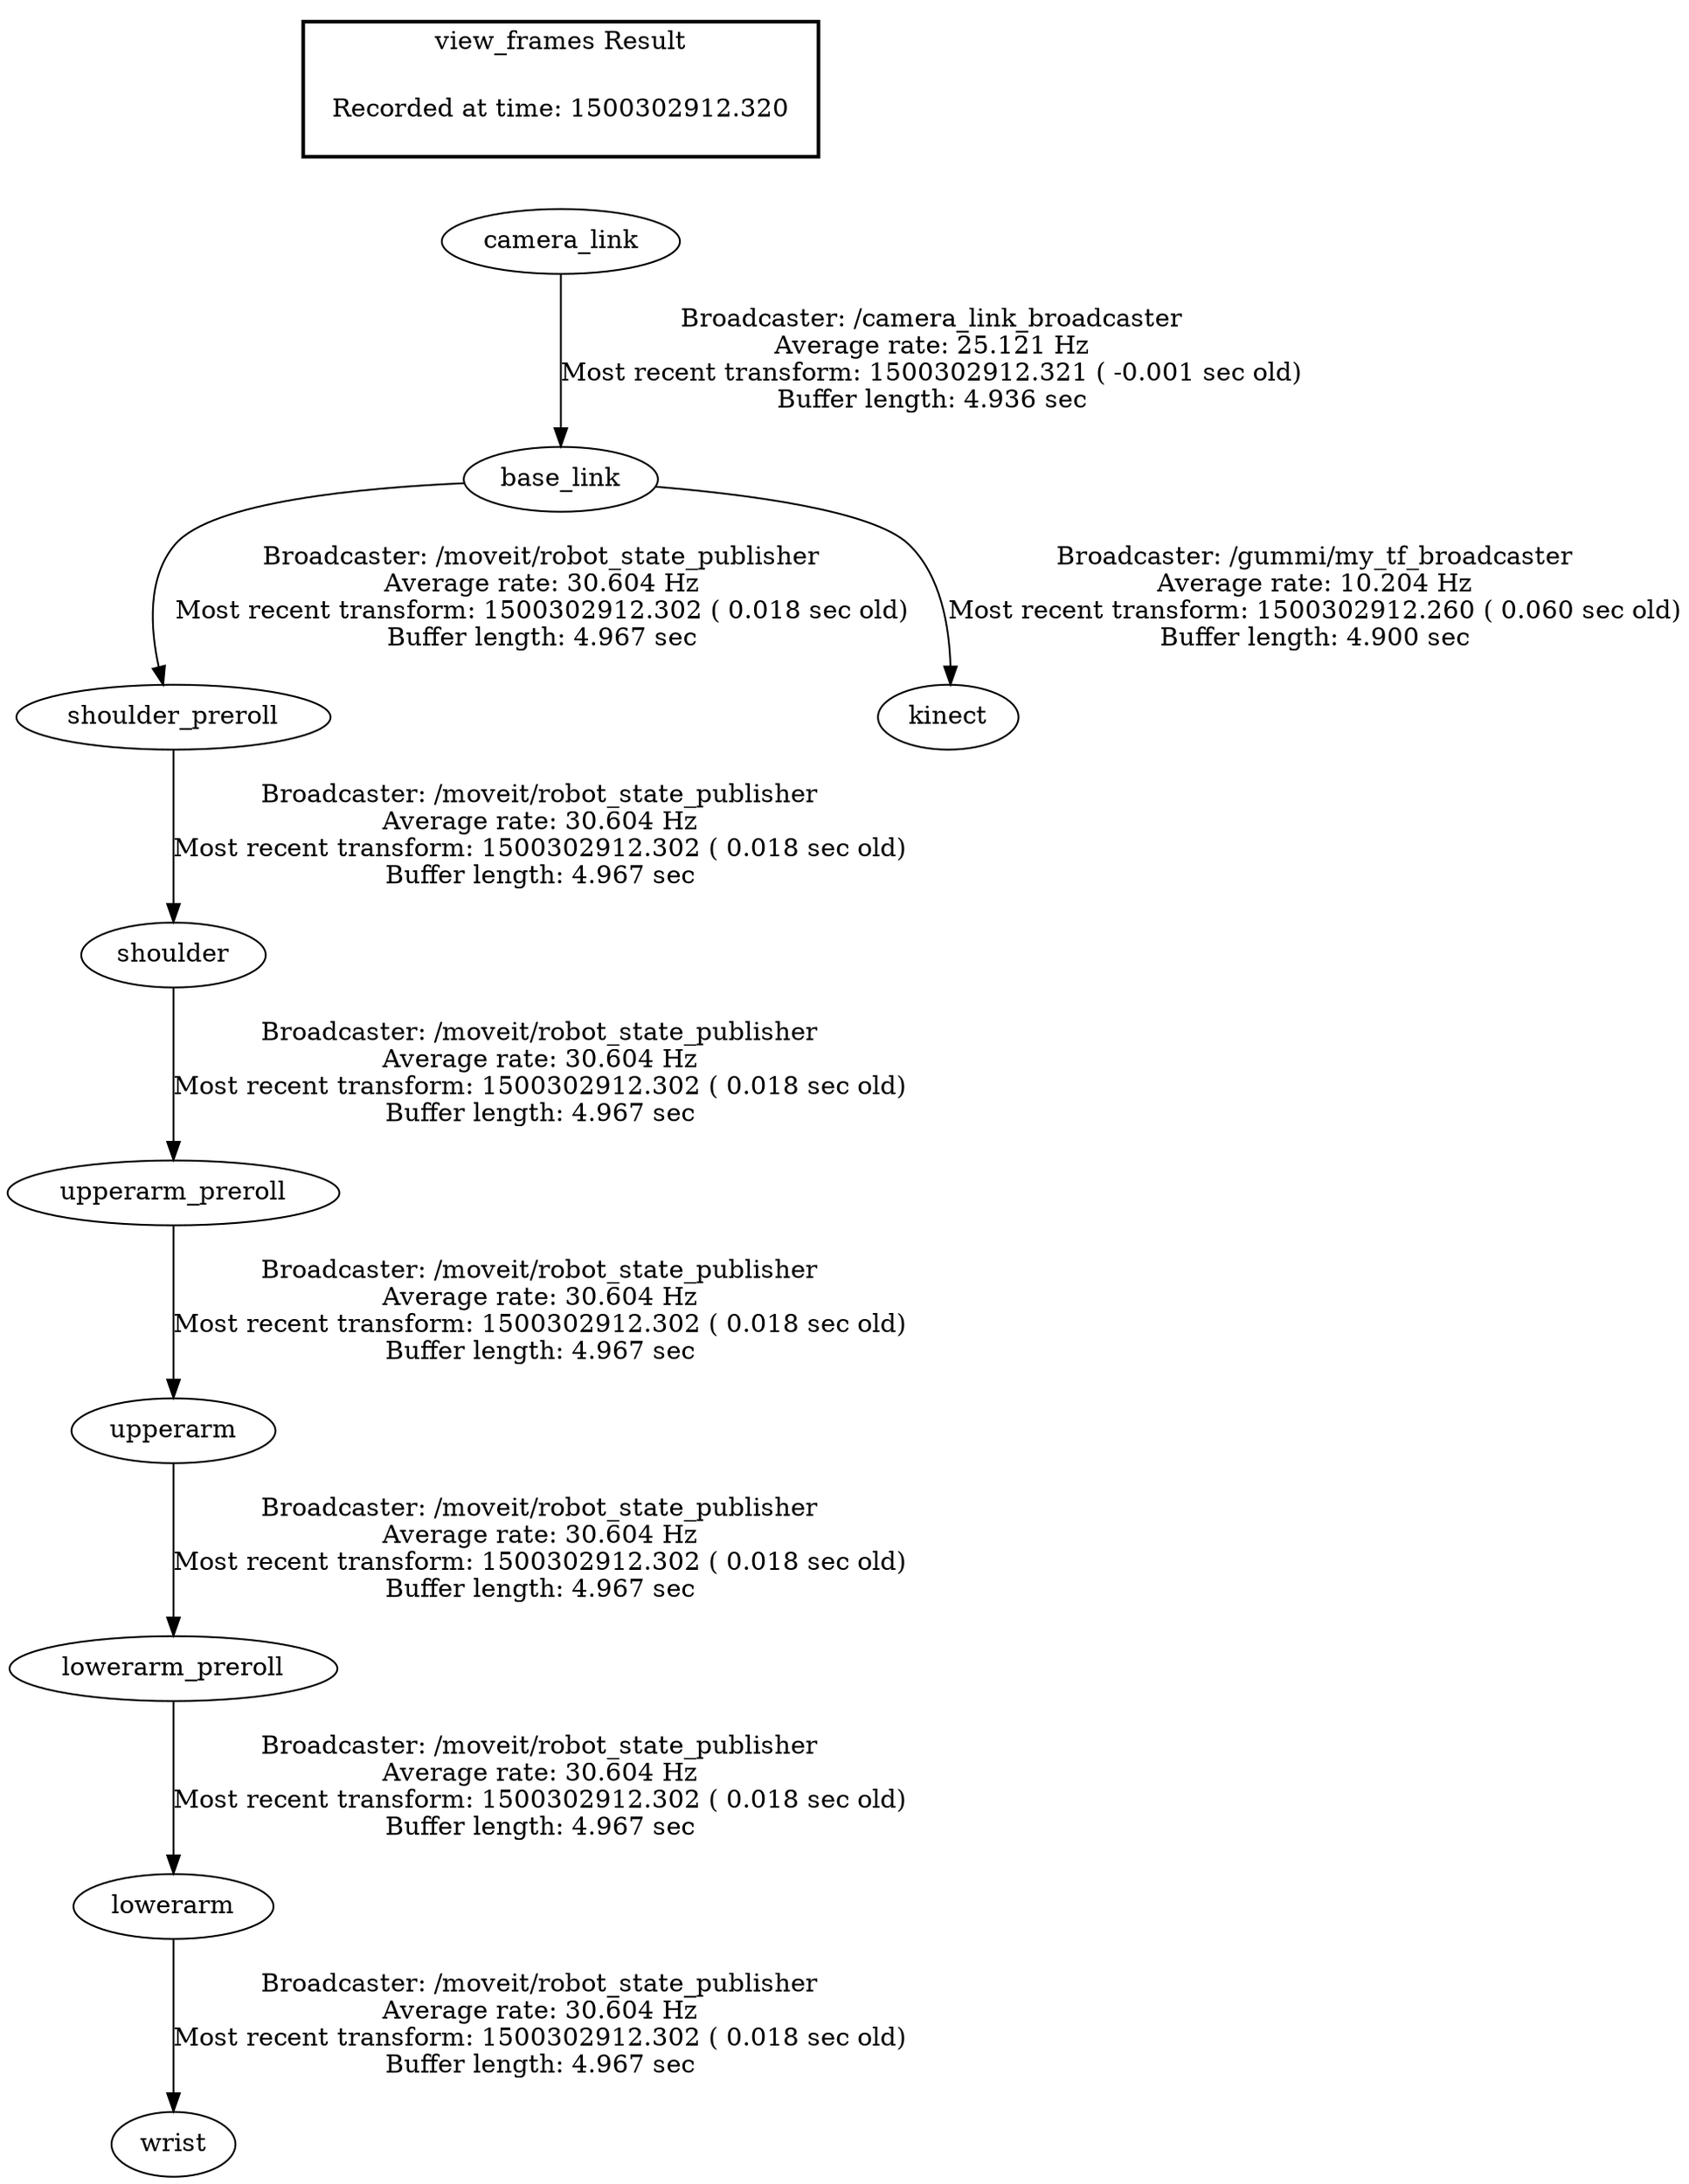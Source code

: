 digraph G {
"upperarm" -> "lowerarm_preroll"[label="Broadcaster: /moveit/robot_state_publisher\nAverage rate: 30.604 Hz\nMost recent transform: 1500302912.302 ( 0.018 sec old)\nBuffer length: 4.967 sec\n"];
"upperarm_preroll" -> "upperarm"[label="Broadcaster: /moveit/robot_state_publisher\nAverage rate: 30.604 Hz\nMost recent transform: 1500302912.302 ( 0.018 sec old)\nBuffer length: 4.967 sec\n"];
"lowerarm_preroll" -> "lowerarm"[label="Broadcaster: /moveit/robot_state_publisher\nAverage rate: 30.604 Hz\nMost recent transform: 1500302912.302 ( 0.018 sec old)\nBuffer length: 4.967 sec\n"];
"shoulder" -> "upperarm_preroll"[label="Broadcaster: /moveit/robot_state_publisher\nAverage rate: 30.604 Hz\nMost recent transform: 1500302912.302 ( 0.018 sec old)\nBuffer length: 4.967 sec\n"];
"shoulder_preroll" -> "shoulder"[label="Broadcaster: /moveit/robot_state_publisher\nAverage rate: 30.604 Hz\nMost recent transform: 1500302912.302 ( 0.018 sec old)\nBuffer length: 4.967 sec\n"];
"base_link" -> "shoulder_preroll"[label="Broadcaster: /moveit/robot_state_publisher\nAverage rate: 30.604 Hz\nMost recent transform: 1500302912.302 ( 0.018 sec old)\nBuffer length: 4.967 sec\n"];
"camera_link" -> "base_link"[label="Broadcaster: /camera_link_broadcaster\nAverage rate: 25.121 Hz\nMost recent transform: 1500302912.321 ( -0.001 sec old)\nBuffer length: 4.936 sec\n"];
"lowerarm" -> "wrist"[label="Broadcaster: /moveit/robot_state_publisher\nAverage rate: 30.604 Hz\nMost recent transform: 1500302912.302 ( 0.018 sec old)\nBuffer length: 4.967 sec\n"];
"base_link" -> "kinect"[label="Broadcaster: /gummi/my_tf_broadcaster\nAverage rate: 10.204 Hz\nMost recent transform: 1500302912.260 ( 0.060 sec old)\nBuffer length: 4.900 sec\n"];
edge [style=invis];
 subgraph cluster_legend { style=bold; color=black; label ="view_frames Result";
"Recorded at time: 1500302912.320"[ shape=plaintext ] ;
 }->"camera_link";
}